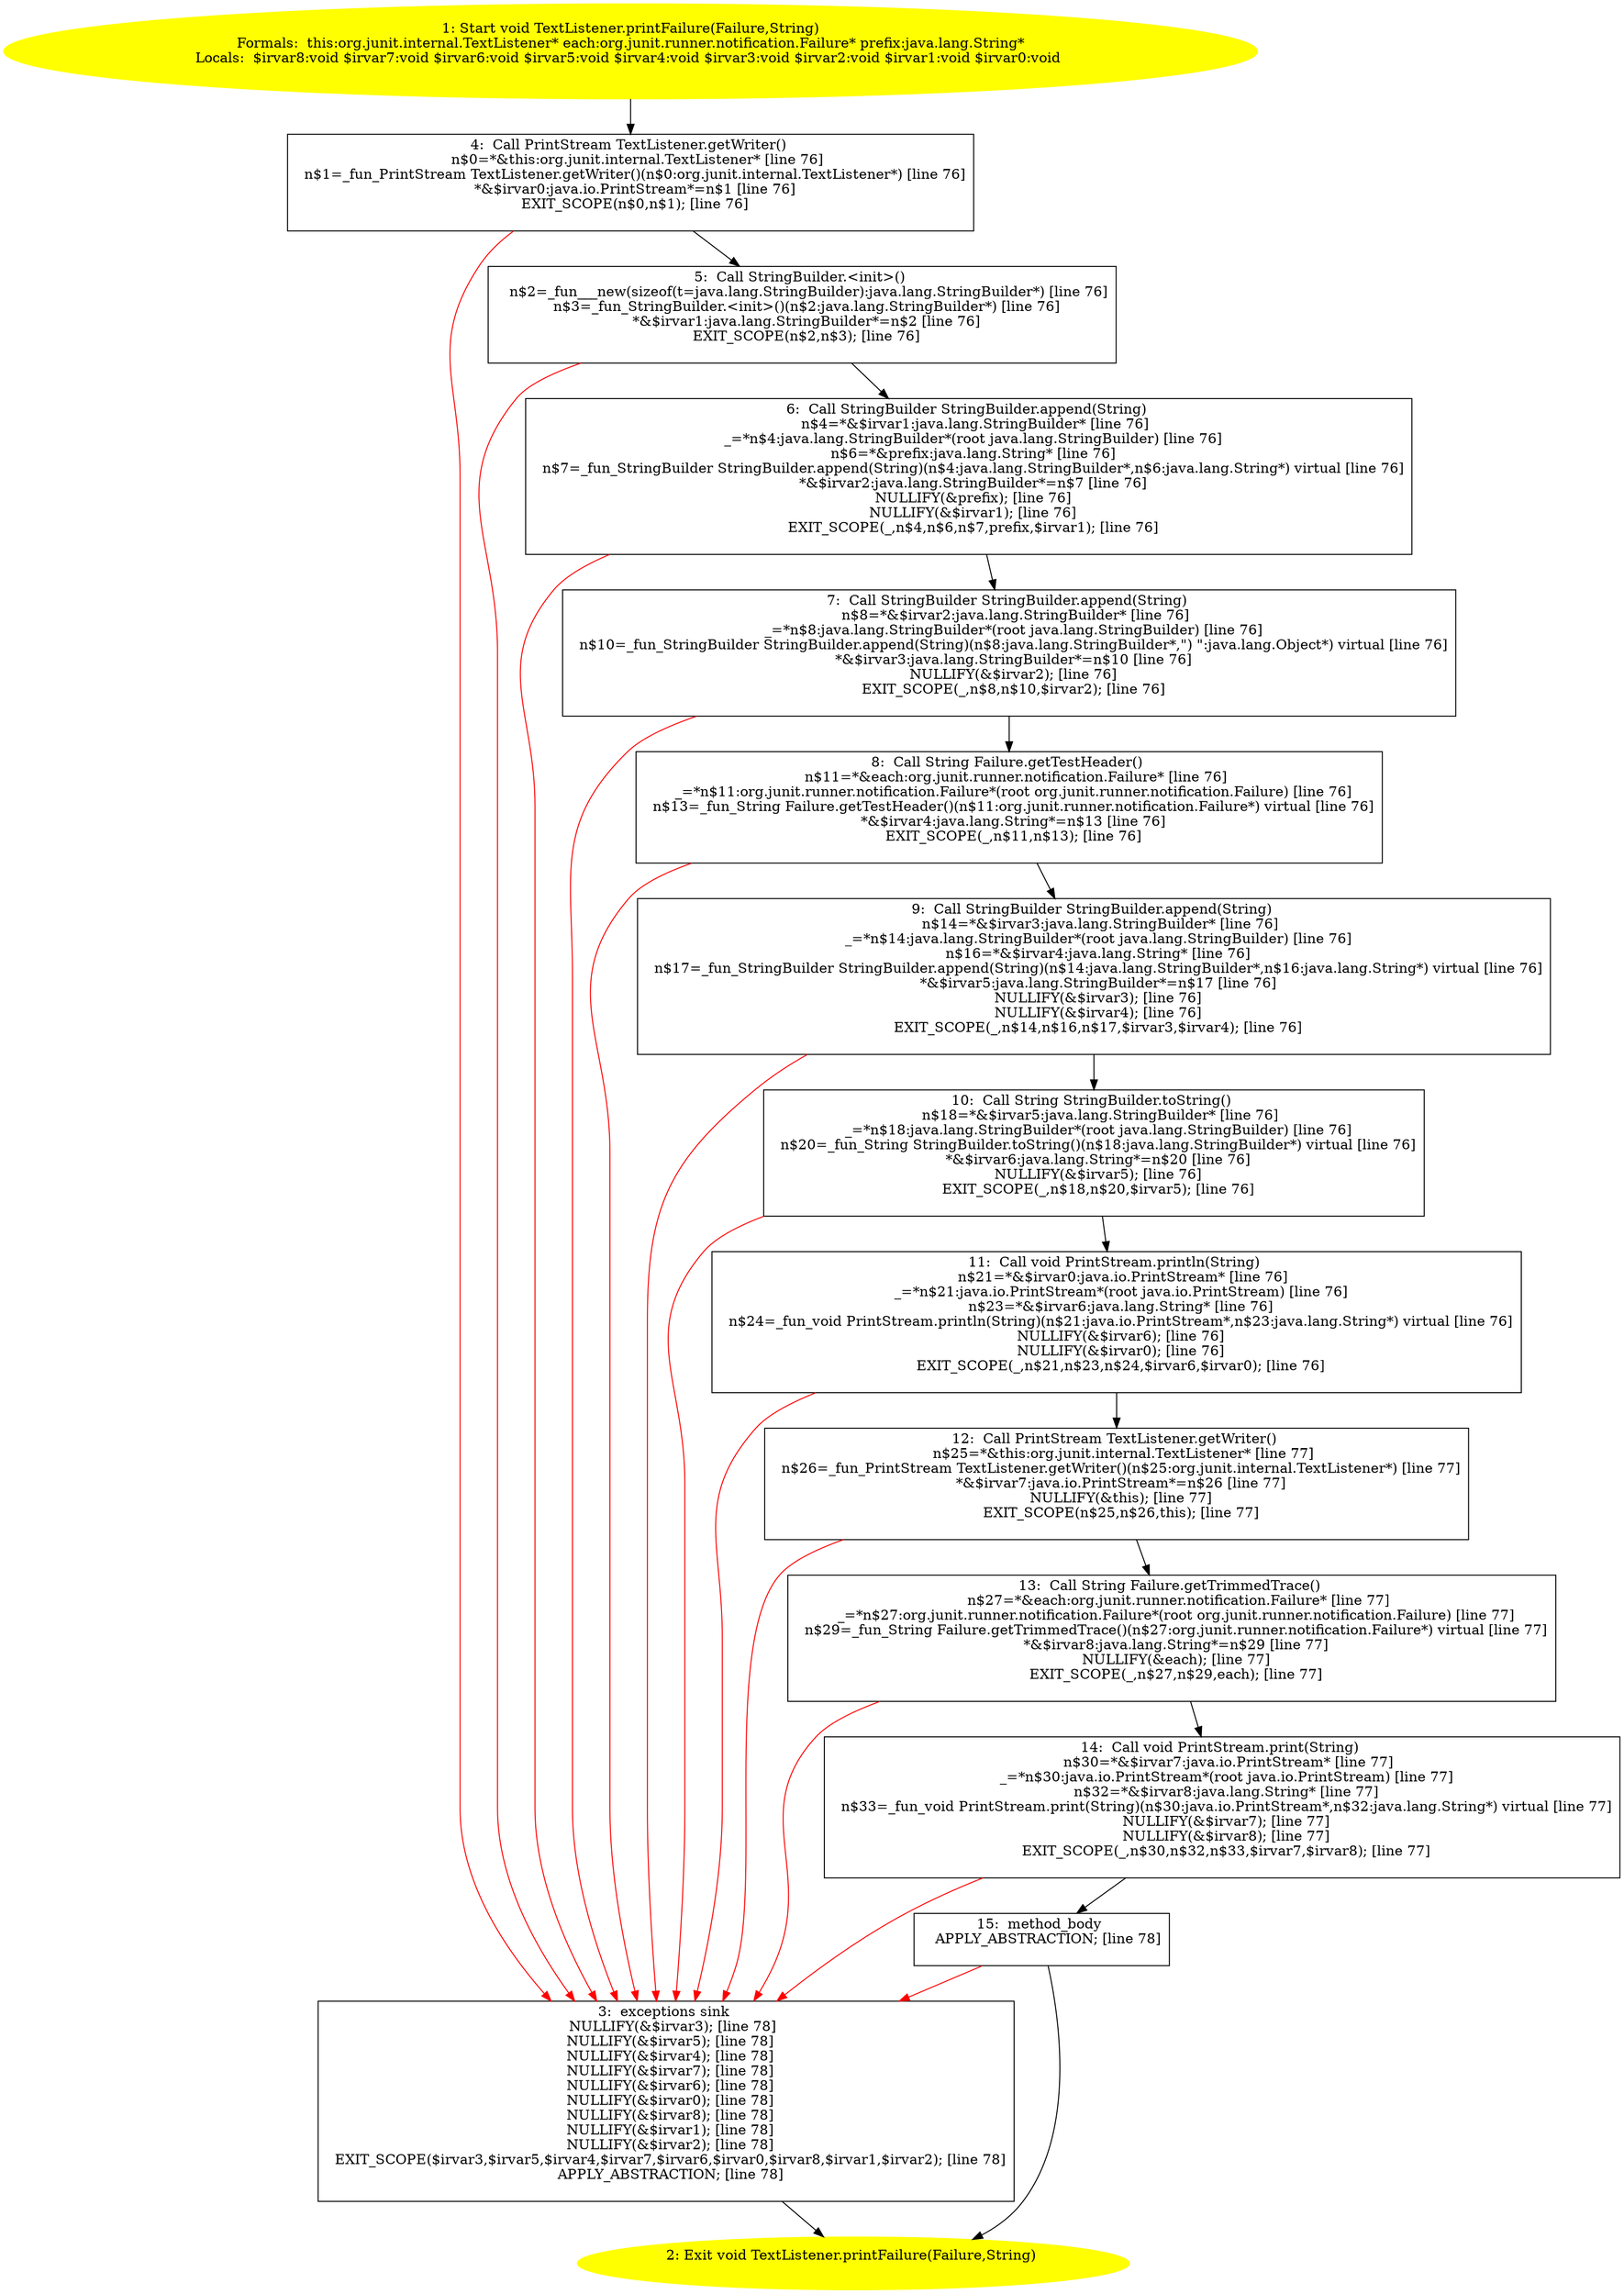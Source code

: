 /* @generated */
digraph cfg {
"org.junit.internal.TextListener.printFailure(org.junit.runner.notification.Failure,java.lang.String).452926e9ec88916a76d058a136a9bacb_1" [label="1: Start void TextListener.printFailure(Failure,String)\nFormals:  this:org.junit.internal.TextListener* each:org.junit.runner.notification.Failure* prefix:java.lang.String*\nLocals:  $irvar8:void $irvar7:void $irvar6:void $irvar5:void $irvar4:void $irvar3:void $irvar2:void $irvar1:void $irvar0:void \n  " color=yellow style=filled]
	

	 "org.junit.internal.TextListener.printFailure(org.junit.runner.notification.Failure,java.lang.String).452926e9ec88916a76d058a136a9bacb_1" -> "org.junit.internal.TextListener.printFailure(org.junit.runner.notification.Failure,java.lang.String).452926e9ec88916a76d058a136a9bacb_4" ;
"org.junit.internal.TextListener.printFailure(org.junit.runner.notification.Failure,java.lang.String).452926e9ec88916a76d058a136a9bacb_2" [label="2: Exit void TextListener.printFailure(Failure,String) \n  " color=yellow style=filled]
	

"org.junit.internal.TextListener.printFailure(org.junit.runner.notification.Failure,java.lang.String).452926e9ec88916a76d058a136a9bacb_3" [label="3:  exceptions sink \n   NULLIFY(&$irvar3); [line 78]\n  NULLIFY(&$irvar5); [line 78]\n  NULLIFY(&$irvar4); [line 78]\n  NULLIFY(&$irvar7); [line 78]\n  NULLIFY(&$irvar6); [line 78]\n  NULLIFY(&$irvar0); [line 78]\n  NULLIFY(&$irvar8); [line 78]\n  NULLIFY(&$irvar1); [line 78]\n  NULLIFY(&$irvar2); [line 78]\n  EXIT_SCOPE($irvar3,$irvar5,$irvar4,$irvar7,$irvar6,$irvar0,$irvar8,$irvar1,$irvar2); [line 78]\n  APPLY_ABSTRACTION; [line 78]\n " shape="box"]
	

	 "org.junit.internal.TextListener.printFailure(org.junit.runner.notification.Failure,java.lang.String).452926e9ec88916a76d058a136a9bacb_3" -> "org.junit.internal.TextListener.printFailure(org.junit.runner.notification.Failure,java.lang.String).452926e9ec88916a76d058a136a9bacb_2" ;
"org.junit.internal.TextListener.printFailure(org.junit.runner.notification.Failure,java.lang.String).452926e9ec88916a76d058a136a9bacb_4" [label="4:  Call PrintStream TextListener.getWriter() \n   n$0=*&this:org.junit.internal.TextListener* [line 76]\n  n$1=_fun_PrintStream TextListener.getWriter()(n$0:org.junit.internal.TextListener*) [line 76]\n  *&$irvar0:java.io.PrintStream*=n$1 [line 76]\n  EXIT_SCOPE(n$0,n$1); [line 76]\n " shape="box"]
	

	 "org.junit.internal.TextListener.printFailure(org.junit.runner.notification.Failure,java.lang.String).452926e9ec88916a76d058a136a9bacb_4" -> "org.junit.internal.TextListener.printFailure(org.junit.runner.notification.Failure,java.lang.String).452926e9ec88916a76d058a136a9bacb_5" ;
	 "org.junit.internal.TextListener.printFailure(org.junit.runner.notification.Failure,java.lang.String).452926e9ec88916a76d058a136a9bacb_4" -> "org.junit.internal.TextListener.printFailure(org.junit.runner.notification.Failure,java.lang.String).452926e9ec88916a76d058a136a9bacb_3" [color="red" ];
"org.junit.internal.TextListener.printFailure(org.junit.runner.notification.Failure,java.lang.String).452926e9ec88916a76d058a136a9bacb_5" [label="5:  Call StringBuilder.<init>() \n   n$2=_fun___new(sizeof(t=java.lang.StringBuilder):java.lang.StringBuilder*) [line 76]\n  n$3=_fun_StringBuilder.<init>()(n$2:java.lang.StringBuilder*) [line 76]\n  *&$irvar1:java.lang.StringBuilder*=n$2 [line 76]\n  EXIT_SCOPE(n$2,n$3); [line 76]\n " shape="box"]
	

	 "org.junit.internal.TextListener.printFailure(org.junit.runner.notification.Failure,java.lang.String).452926e9ec88916a76d058a136a9bacb_5" -> "org.junit.internal.TextListener.printFailure(org.junit.runner.notification.Failure,java.lang.String).452926e9ec88916a76d058a136a9bacb_6" ;
	 "org.junit.internal.TextListener.printFailure(org.junit.runner.notification.Failure,java.lang.String).452926e9ec88916a76d058a136a9bacb_5" -> "org.junit.internal.TextListener.printFailure(org.junit.runner.notification.Failure,java.lang.String).452926e9ec88916a76d058a136a9bacb_3" [color="red" ];
"org.junit.internal.TextListener.printFailure(org.junit.runner.notification.Failure,java.lang.String).452926e9ec88916a76d058a136a9bacb_6" [label="6:  Call StringBuilder StringBuilder.append(String) \n   n$4=*&$irvar1:java.lang.StringBuilder* [line 76]\n  _=*n$4:java.lang.StringBuilder*(root java.lang.StringBuilder) [line 76]\n  n$6=*&prefix:java.lang.String* [line 76]\n  n$7=_fun_StringBuilder StringBuilder.append(String)(n$4:java.lang.StringBuilder*,n$6:java.lang.String*) virtual [line 76]\n  *&$irvar2:java.lang.StringBuilder*=n$7 [line 76]\n  NULLIFY(&prefix); [line 76]\n  NULLIFY(&$irvar1); [line 76]\n  EXIT_SCOPE(_,n$4,n$6,n$7,prefix,$irvar1); [line 76]\n " shape="box"]
	

	 "org.junit.internal.TextListener.printFailure(org.junit.runner.notification.Failure,java.lang.String).452926e9ec88916a76d058a136a9bacb_6" -> "org.junit.internal.TextListener.printFailure(org.junit.runner.notification.Failure,java.lang.String).452926e9ec88916a76d058a136a9bacb_7" ;
	 "org.junit.internal.TextListener.printFailure(org.junit.runner.notification.Failure,java.lang.String).452926e9ec88916a76d058a136a9bacb_6" -> "org.junit.internal.TextListener.printFailure(org.junit.runner.notification.Failure,java.lang.String).452926e9ec88916a76d058a136a9bacb_3" [color="red" ];
"org.junit.internal.TextListener.printFailure(org.junit.runner.notification.Failure,java.lang.String).452926e9ec88916a76d058a136a9bacb_7" [label="7:  Call StringBuilder StringBuilder.append(String) \n   n$8=*&$irvar2:java.lang.StringBuilder* [line 76]\n  _=*n$8:java.lang.StringBuilder*(root java.lang.StringBuilder) [line 76]\n  n$10=_fun_StringBuilder StringBuilder.append(String)(n$8:java.lang.StringBuilder*,\") \":java.lang.Object*) virtual [line 76]\n  *&$irvar3:java.lang.StringBuilder*=n$10 [line 76]\n  NULLIFY(&$irvar2); [line 76]\n  EXIT_SCOPE(_,n$8,n$10,$irvar2); [line 76]\n " shape="box"]
	

	 "org.junit.internal.TextListener.printFailure(org.junit.runner.notification.Failure,java.lang.String).452926e9ec88916a76d058a136a9bacb_7" -> "org.junit.internal.TextListener.printFailure(org.junit.runner.notification.Failure,java.lang.String).452926e9ec88916a76d058a136a9bacb_8" ;
	 "org.junit.internal.TextListener.printFailure(org.junit.runner.notification.Failure,java.lang.String).452926e9ec88916a76d058a136a9bacb_7" -> "org.junit.internal.TextListener.printFailure(org.junit.runner.notification.Failure,java.lang.String).452926e9ec88916a76d058a136a9bacb_3" [color="red" ];
"org.junit.internal.TextListener.printFailure(org.junit.runner.notification.Failure,java.lang.String).452926e9ec88916a76d058a136a9bacb_8" [label="8:  Call String Failure.getTestHeader() \n   n$11=*&each:org.junit.runner.notification.Failure* [line 76]\n  _=*n$11:org.junit.runner.notification.Failure*(root org.junit.runner.notification.Failure) [line 76]\n  n$13=_fun_String Failure.getTestHeader()(n$11:org.junit.runner.notification.Failure*) virtual [line 76]\n  *&$irvar4:java.lang.String*=n$13 [line 76]\n  EXIT_SCOPE(_,n$11,n$13); [line 76]\n " shape="box"]
	

	 "org.junit.internal.TextListener.printFailure(org.junit.runner.notification.Failure,java.lang.String).452926e9ec88916a76d058a136a9bacb_8" -> "org.junit.internal.TextListener.printFailure(org.junit.runner.notification.Failure,java.lang.String).452926e9ec88916a76d058a136a9bacb_9" ;
	 "org.junit.internal.TextListener.printFailure(org.junit.runner.notification.Failure,java.lang.String).452926e9ec88916a76d058a136a9bacb_8" -> "org.junit.internal.TextListener.printFailure(org.junit.runner.notification.Failure,java.lang.String).452926e9ec88916a76d058a136a9bacb_3" [color="red" ];
"org.junit.internal.TextListener.printFailure(org.junit.runner.notification.Failure,java.lang.String).452926e9ec88916a76d058a136a9bacb_9" [label="9:  Call StringBuilder StringBuilder.append(String) \n   n$14=*&$irvar3:java.lang.StringBuilder* [line 76]\n  _=*n$14:java.lang.StringBuilder*(root java.lang.StringBuilder) [line 76]\n  n$16=*&$irvar4:java.lang.String* [line 76]\n  n$17=_fun_StringBuilder StringBuilder.append(String)(n$14:java.lang.StringBuilder*,n$16:java.lang.String*) virtual [line 76]\n  *&$irvar5:java.lang.StringBuilder*=n$17 [line 76]\n  NULLIFY(&$irvar3); [line 76]\n  NULLIFY(&$irvar4); [line 76]\n  EXIT_SCOPE(_,n$14,n$16,n$17,$irvar3,$irvar4); [line 76]\n " shape="box"]
	

	 "org.junit.internal.TextListener.printFailure(org.junit.runner.notification.Failure,java.lang.String).452926e9ec88916a76d058a136a9bacb_9" -> "org.junit.internal.TextListener.printFailure(org.junit.runner.notification.Failure,java.lang.String).452926e9ec88916a76d058a136a9bacb_10" ;
	 "org.junit.internal.TextListener.printFailure(org.junit.runner.notification.Failure,java.lang.String).452926e9ec88916a76d058a136a9bacb_9" -> "org.junit.internal.TextListener.printFailure(org.junit.runner.notification.Failure,java.lang.String).452926e9ec88916a76d058a136a9bacb_3" [color="red" ];
"org.junit.internal.TextListener.printFailure(org.junit.runner.notification.Failure,java.lang.String).452926e9ec88916a76d058a136a9bacb_10" [label="10:  Call String StringBuilder.toString() \n   n$18=*&$irvar5:java.lang.StringBuilder* [line 76]\n  _=*n$18:java.lang.StringBuilder*(root java.lang.StringBuilder) [line 76]\n  n$20=_fun_String StringBuilder.toString()(n$18:java.lang.StringBuilder*) virtual [line 76]\n  *&$irvar6:java.lang.String*=n$20 [line 76]\n  NULLIFY(&$irvar5); [line 76]\n  EXIT_SCOPE(_,n$18,n$20,$irvar5); [line 76]\n " shape="box"]
	

	 "org.junit.internal.TextListener.printFailure(org.junit.runner.notification.Failure,java.lang.String).452926e9ec88916a76d058a136a9bacb_10" -> "org.junit.internal.TextListener.printFailure(org.junit.runner.notification.Failure,java.lang.String).452926e9ec88916a76d058a136a9bacb_11" ;
	 "org.junit.internal.TextListener.printFailure(org.junit.runner.notification.Failure,java.lang.String).452926e9ec88916a76d058a136a9bacb_10" -> "org.junit.internal.TextListener.printFailure(org.junit.runner.notification.Failure,java.lang.String).452926e9ec88916a76d058a136a9bacb_3" [color="red" ];
"org.junit.internal.TextListener.printFailure(org.junit.runner.notification.Failure,java.lang.String).452926e9ec88916a76d058a136a9bacb_11" [label="11:  Call void PrintStream.println(String) \n   n$21=*&$irvar0:java.io.PrintStream* [line 76]\n  _=*n$21:java.io.PrintStream*(root java.io.PrintStream) [line 76]\n  n$23=*&$irvar6:java.lang.String* [line 76]\n  n$24=_fun_void PrintStream.println(String)(n$21:java.io.PrintStream*,n$23:java.lang.String*) virtual [line 76]\n  NULLIFY(&$irvar6); [line 76]\n  NULLIFY(&$irvar0); [line 76]\n  EXIT_SCOPE(_,n$21,n$23,n$24,$irvar6,$irvar0); [line 76]\n " shape="box"]
	

	 "org.junit.internal.TextListener.printFailure(org.junit.runner.notification.Failure,java.lang.String).452926e9ec88916a76d058a136a9bacb_11" -> "org.junit.internal.TextListener.printFailure(org.junit.runner.notification.Failure,java.lang.String).452926e9ec88916a76d058a136a9bacb_12" ;
	 "org.junit.internal.TextListener.printFailure(org.junit.runner.notification.Failure,java.lang.String).452926e9ec88916a76d058a136a9bacb_11" -> "org.junit.internal.TextListener.printFailure(org.junit.runner.notification.Failure,java.lang.String).452926e9ec88916a76d058a136a9bacb_3" [color="red" ];
"org.junit.internal.TextListener.printFailure(org.junit.runner.notification.Failure,java.lang.String).452926e9ec88916a76d058a136a9bacb_12" [label="12:  Call PrintStream TextListener.getWriter() \n   n$25=*&this:org.junit.internal.TextListener* [line 77]\n  n$26=_fun_PrintStream TextListener.getWriter()(n$25:org.junit.internal.TextListener*) [line 77]\n  *&$irvar7:java.io.PrintStream*=n$26 [line 77]\n  NULLIFY(&this); [line 77]\n  EXIT_SCOPE(n$25,n$26,this); [line 77]\n " shape="box"]
	

	 "org.junit.internal.TextListener.printFailure(org.junit.runner.notification.Failure,java.lang.String).452926e9ec88916a76d058a136a9bacb_12" -> "org.junit.internal.TextListener.printFailure(org.junit.runner.notification.Failure,java.lang.String).452926e9ec88916a76d058a136a9bacb_13" ;
	 "org.junit.internal.TextListener.printFailure(org.junit.runner.notification.Failure,java.lang.String).452926e9ec88916a76d058a136a9bacb_12" -> "org.junit.internal.TextListener.printFailure(org.junit.runner.notification.Failure,java.lang.String).452926e9ec88916a76d058a136a9bacb_3" [color="red" ];
"org.junit.internal.TextListener.printFailure(org.junit.runner.notification.Failure,java.lang.String).452926e9ec88916a76d058a136a9bacb_13" [label="13:  Call String Failure.getTrimmedTrace() \n   n$27=*&each:org.junit.runner.notification.Failure* [line 77]\n  _=*n$27:org.junit.runner.notification.Failure*(root org.junit.runner.notification.Failure) [line 77]\n  n$29=_fun_String Failure.getTrimmedTrace()(n$27:org.junit.runner.notification.Failure*) virtual [line 77]\n  *&$irvar8:java.lang.String*=n$29 [line 77]\n  NULLIFY(&each); [line 77]\n  EXIT_SCOPE(_,n$27,n$29,each); [line 77]\n " shape="box"]
	

	 "org.junit.internal.TextListener.printFailure(org.junit.runner.notification.Failure,java.lang.String).452926e9ec88916a76d058a136a9bacb_13" -> "org.junit.internal.TextListener.printFailure(org.junit.runner.notification.Failure,java.lang.String).452926e9ec88916a76d058a136a9bacb_14" ;
	 "org.junit.internal.TextListener.printFailure(org.junit.runner.notification.Failure,java.lang.String).452926e9ec88916a76d058a136a9bacb_13" -> "org.junit.internal.TextListener.printFailure(org.junit.runner.notification.Failure,java.lang.String).452926e9ec88916a76d058a136a9bacb_3" [color="red" ];
"org.junit.internal.TextListener.printFailure(org.junit.runner.notification.Failure,java.lang.String).452926e9ec88916a76d058a136a9bacb_14" [label="14:  Call void PrintStream.print(String) \n   n$30=*&$irvar7:java.io.PrintStream* [line 77]\n  _=*n$30:java.io.PrintStream*(root java.io.PrintStream) [line 77]\n  n$32=*&$irvar8:java.lang.String* [line 77]\n  n$33=_fun_void PrintStream.print(String)(n$30:java.io.PrintStream*,n$32:java.lang.String*) virtual [line 77]\n  NULLIFY(&$irvar7); [line 77]\n  NULLIFY(&$irvar8); [line 77]\n  EXIT_SCOPE(_,n$30,n$32,n$33,$irvar7,$irvar8); [line 77]\n " shape="box"]
	

	 "org.junit.internal.TextListener.printFailure(org.junit.runner.notification.Failure,java.lang.String).452926e9ec88916a76d058a136a9bacb_14" -> "org.junit.internal.TextListener.printFailure(org.junit.runner.notification.Failure,java.lang.String).452926e9ec88916a76d058a136a9bacb_15" ;
	 "org.junit.internal.TextListener.printFailure(org.junit.runner.notification.Failure,java.lang.String).452926e9ec88916a76d058a136a9bacb_14" -> "org.junit.internal.TextListener.printFailure(org.junit.runner.notification.Failure,java.lang.String).452926e9ec88916a76d058a136a9bacb_3" [color="red" ];
"org.junit.internal.TextListener.printFailure(org.junit.runner.notification.Failure,java.lang.String).452926e9ec88916a76d058a136a9bacb_15" [label="15:  method_body \n   APPLY_ABSTRACTION; [line 78]\n " shape="box"]
	

	 "org.junit.internal.TextListener.printFailure(org.junit.runner.notification.Failure,java.lang.String).452926e9ec88916a76d058a136a9bacb_15" -> "org.junit.internal.TextListener.printFailure(org.junit.runner.notification.Failure,java.lang.String).452926e9ec88916a76d058a136a9bacb_2" ;
	 "org.junit.internal.TextListener.printFailure(org.junit.runner.notification.Failure,java.lang.String).452926e9ec88916a76d058a136a9bacb_15" -> "org.junit.internal.TextListener.printFailure(org.junit.runner.notification.Failure,java.lang.String).452926e9ec88916a76d058a136a9bacb_3" [color="red" ];
}
